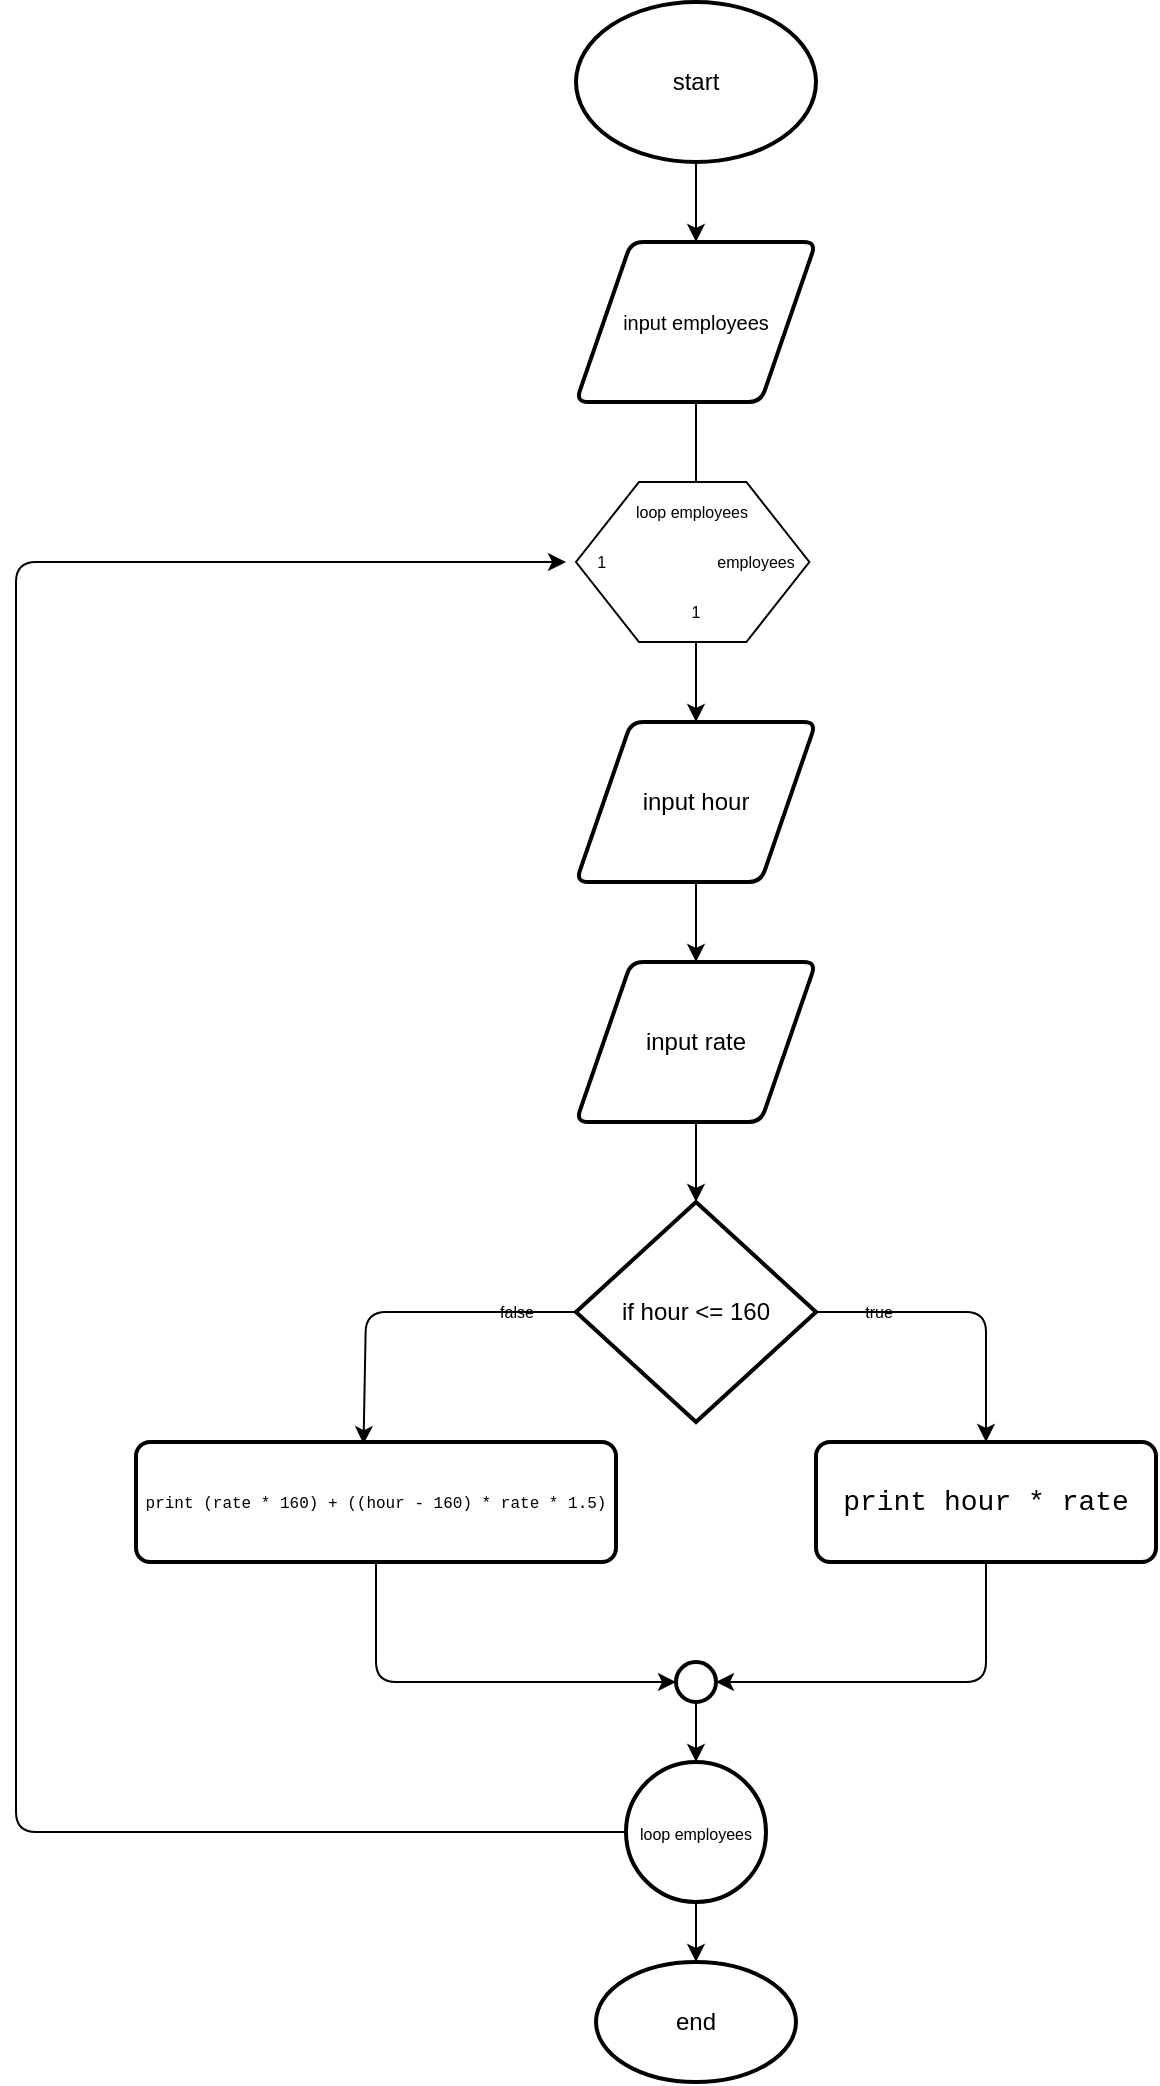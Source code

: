 <mxfile>
    <diagram id="Lp1B7Kj6hO24SnNWQ261" name="Page-1">
        <mxGraphModel dx="1822" dy="1078" grid="1" gridSize="10" guides="1" tooltips="1" connect="1" arrows="1" fold="1" page="1" pageScale="1" pageWidth="850" pageHeight="1100" math="0" shadow="0">
            <root>
                <mxCell id="0"/>
                <mxCell id="1" parent="0"/>
                <mxCell id="19" value="" style="edgeStyle=none;html=1;fontSize=8;fontColor=default;labelBackgroundColor=none;" edge="1" parent="1" source="2" target="3">
                    <mxGeometry relative="1" as="geometry"/>
                </mxCell>
                <mxCell id="2" value="start" style="strokeWidth=2;html=1;shape=mxgraph.flowchart.start_1;whiteSpace=wrap;fontColor=default;labelBackgroundColor=none;" vertex="1" parent="1">
                    <mxGeometry x="450" y="40" width="120" height="80" as="geometry"/>
                </mxCell>
                <mxCell id="20" value="" style="edgeStyle=none;html=1;fontSize=8;fontColor=default;labelBackgroundColor=none;" edge="1" parent="1" source="3" target="16">
                    <mxGeometry relative="1" as="geometry"/>
                </mxCell>
                <mxCell id="3" value="input employees" style="shape=parallelogram;html=1;strokeWidth=2;perimeter=parallelogramPerimeter;whiteSpace=wrap;rounded=1;arcSize=12;size=0.23;fontSize=10;fontColor=default;labelBackgroundColor=none;" vertex="1" parent="1">
                    <mxGeometry x="450" y="160" width="120" height="80" as="geometry"/>
                </mxCell>
                <mxCell id="4" value="" style="verticalLabelPosition=bottom;verticalAlign=top;html=1;shape=hexagon;perimeter=hexagonPerimeter2;arcSize=6;size=0.27;fontColor=default;labelBackgroundColor=none;" vertex="1" parent="1">
                    <mxGeometry x="450" y="280" width="116.67" height="80" as="geometry"/>
                </mxCell>
                <mxCell id="22" value="" style="edgeStyle=none;html=1;fontSize=8;fontColor=default;labelBackgroundColor=none;" edge="1" parent="1" source="5" target="6">
                    <mxGeometry relative="1" as="geometry"/>
                </mxCell>
                <mxCell id="5" value="input hour" style="shape=parallelogram;html=1;strokeWidth=2;perimeter=parallelogramPerimeter;whiteSpace=wrap;rounded=1;arcSize=12;size=0.23;fontColor=default;labelBackgroundColor=none;" vertex="1" parent="1">
                    <mxGeometry x="450" y="400" width="120" height="80" as="geometry"/>
                </mxCell>
                <mxCell id="23" value="" style="edgeStyle=none;html=1;fontSize=8;fontColor=default;labelBackgroundColor=none;" edge="1" parent="1" source="6" target="7">
                    <mxGeometry relative="1" as="geometry"/>
                </mxCell>
                <mxCell id="6" value="input rate" style="shape=parallelogram;html=1;strokeWidth=2;perimeter=parallelogramPerimeter;whiteSpace=wrap;rounded=1;arcSize=12;size=0.23;fontColor=default;labelBackgroundColor=none;" vertex="1" parent="1">
                    <mxGeometry x="450" y="520" width="120" height="80" as="geometry"/>
                </mxCell>
                <mxCell id="24" value="false" style="edgeStyle=none;html=1;entryX=0.474;entryY=0.017;entryDx=0;entryDy=0;entryPerimeter=0;fontSize=8;fontColor=default;labelBackgroundColor=none;" edge="1" parent="1" source="7" target="9">
                    <mxGeometry x="-0.649" relative="1" as="geometry">
                        <Array as="points">
                            <mxPoint x="345" y="695"/>
                        </Array>
                        <mxPoint as="offset"/>
                    </mxGeometry>
                </mxCell>
                <mxCell id="25" style="edgeStyle=none;html=1;entryX=0.5;entryY=0;entryDx=0;entryDy=0;fontSize=8;fontColor=default;labelBackgroundColor=none;" edge="1" parent="1" source="7" target="8">
                    <mxGeometry relative="1" as="geometry">
                        <Array as="points">
                            <mxPoint x="655" y="695"/>
                        </Array>
                    </mxGeometry>
                </mxCell>
                <mxCell id="29" value="true" style="edgeLabel;html=1;align=center;verticalAlign=middle;resizable=0;points=[];fontSize=8;fontColor=default;labelBackgroundColor=none;" vertex="1" connectable="0" parent="25">
                    <mxGeometry x="-0.586" relative="1" as="geometry">
                        <mxPoint as="offset"/>
                    </mxGeometry>
                </mxCell>
                <mxCell id="7" value="if hour &amp;lt;= 160" style="strokeWidth=2;html=1;shape=mxgraph.flowchart.decision;whiteSpace=wrap;fontColor=default;labelBackgroundColor=none;" vertex="1" parent="1">
                    <mxGeometry x="450" y="640" width="120" height="110" as="geometry"/>
                </mxCell>
                <mxCell id="18" style="edgeStyle=none;html=1;entryX=1;entryY=0.5;entryDx=0;entryDy=0;entryPerimeter=0;fontSize=8;fontColor=default;labelBackgroundColor=none;" edge="1" parent="1" source="8" target="12">
                    <mxGeometry relative="1" as="geometry">
                        <Array as="points">
                            <mxPoint x="655" y="880"/>
                        </Array>
                    </mxGeometry>
                </mxCell>
                <mxCell id="8" value="&lt;div style=&quot;font-family: Consolas, &amp;quot;Courier New&amp;quot;, monospace; font-size: 14px; line-height: 19px;&quot;&gt;&lt;span style=&quot;&quot;&gt;print hour&lt;/span&gt; &lt;span style=&quot;&quot;&gt;*&lt;/span&gt; &lt;span style=&quot;&quot;&gt;rate&lt;/span&gt;&lt;/div&gt;" style="rounded=1;whiteSpace=wrap;html=1;absoluteArcSize=1;arcSize=14;strokeWidth=2;labelBackgroundColor=none;fontColor=default;" vertex="1" parent="1">
                    <mxGeometry x="570" y="760" width="170" height="60" as="geometry"/>
                </mxCell>
                <mxCell id="17" style="edgeStyle=none;html=1;entryX=0;entryY=0.5;entryDx=0;entryDy=0;entryPerimeter=0;fontSize=8;fontColor=default;labelBackgroundColor=none;" edge="1" parent="1" source="9" target="12">
                    <mxGeometry relative="1" as="geometry">
                        <Array as="points">
                            <mxPoint x="350" y="880"/>
                        </Array>
                    </mxGeometry>
                </mxCell>
                <mxCell id="9" value="&lt;div style=&quot;font-family: Consolas, &amp;quot;Courier New&amp;quot;, monospace; font-size: 8px; line-height: 19px;&quot;&gt;&lt;font style=&quot;font-size: 8px;&quot;&gt;print (rate * 160) + ((hour - 160) * rate * 1.5)&lt;/font&gt;&lt;/div&gt;" style="rounded=1;whiteSpace=wrap;html=1;absoluteArcSize=1;arcSize=14;strokeWidth=2;labelBackgroundColor=none;fontSize=8;fontColor=default;" vertex="1" parent="1">
                    <mxGeometry x="230" y="760" width="240" height="60" as="geometry"/>
                </mxCell>
                <mxCell id="26" value="" style="edgeStyle=none;html=1;fontSize=8;fontColor=default;labelBackgroundColor=none;" edge="1" parent="1" source="10" target="11">
                    <mxGeometry relative="1" as="geometry"/>
                </mxCell>
                <mxCell id="28" style="edgeStyle=none;html=1;entryX=0;entryY=0.5;entryDx=0;entryDy=0;fontSize=8;fontColor=default;labelBackgroundColor=none;" edge="1" parent="1" source="10" target="16">
                    <mxGeometry relative="1" as="geometry">
                        <Array as="points">
                            <mxPoint x="170" y="955"/>
                            <mxPoint x="170" y="320"/>
                        </Array>
                    </mxGeometry>
                </mxCell>
                <mxCell id="10" value="&lt;span style=&quot;font-size: 8px;&quot;&gt;loop employees&lt;/span&gt;" style="strokeWidth=2;html=1;shape=mxgraph.flowchart.start_2;whiteSpace=wrap;fontColor=default;labelBackgroundColor=none;" vertex="1" parent="1">
                    <mxGeometry x="475" y="920" width="70" height="70" as="geometry"/>
                </mxCell>
                <mxCell id="11" value="end" style="strokeWidth=2;html=1;shape=mxgraph.flowchart.start_1;whiteSpace=wrap;fontColor=default;labelBackgroundColor=none;" vertex="1" parent="1">
                    <mxGeometry x="460" y="1020" width="100" height="60" as="geometry"/>
                </mxCell>
                <mxCell id="27" value="" style="edgeStyle=none;html=1;fontSize=8;fontColor=default;labelBackgroundColor=none;" edge="1" parent="1" source="12" target="10">
                    <mxGeometry relative="1" as="geometry"/>
                </mxCell>
                <mxCell id="12" value="" style="strokeWidth=2;html=1;shape=mxgraph.flowchart.start_2;whiteSpace=wrap;fontColor=default;labelBackgroundColor=none;" vertex="1" parent="1">
                    <mxGeometry x="500" y="870" width="20" height="20" as="geometry"/>
                </mxCell>
                <mxCell id="14" value="loop employees" style="text;html=1;strokeColor=none;fillColor=none;align=center;verticalAlign=middle;whiteSpace=wrap;rounded=0;labelBackgroundColor=none;fontSize=8;fontColor=default;" vertex="1" parent="1">
                    <mxGeometry x="468.34" y="280" width="80" height="30" as="geometry"/>
                </mxCell>
                <mxCell id="21" value="" style="edgeStyle=none;html=1;fontSize=8;fontColor=default;labelBackgroundColor=none;" edge="1" parent="1" source="15" target="5">
                    <mxGeometry relative="1" as="geometry"/>
                </mxCell>
                <mxCell id="15" value="1" style="text;html=1;strokeColor=none;fillColor=none;align=center;verticalAlign=middle;whiteSpace=wrap;rounded=0;labelBackgroundColor=none;fontSize=8;fontColor=default;" vertex="1" parent="1">
                    <mxGeometry x="470" y="330" width="80" height="30" as="geometry"/>
                </mxCell>
                <mxCell id="16" value="1&amp;nbsp; &amp;nbsp; &amp;nbsp; &amp;nbsp; &amp;nbsp; &amp;nbsp; &amp;nbsp; &amp;nbsp; &amp;nbsp; &amp;nbsp; &amp;nbsp; &amp;nbsp; &amp;nbsp;employees" style="text;html=1;strokeColor=none;fillColor=none;align=center;verticalAlign=middle;whiteSpace=wrap;rounded=0;labelBackgroundColor=none;fontSize=8;fontColor=default;" vertex="1" parent="1">
                    <mxGeometry x="445" y="305" width="130" height="30" as="geometry"/>
                </mxCell>
            </root>
        </mxGraphModel>
    </diagram>
</mxfile>